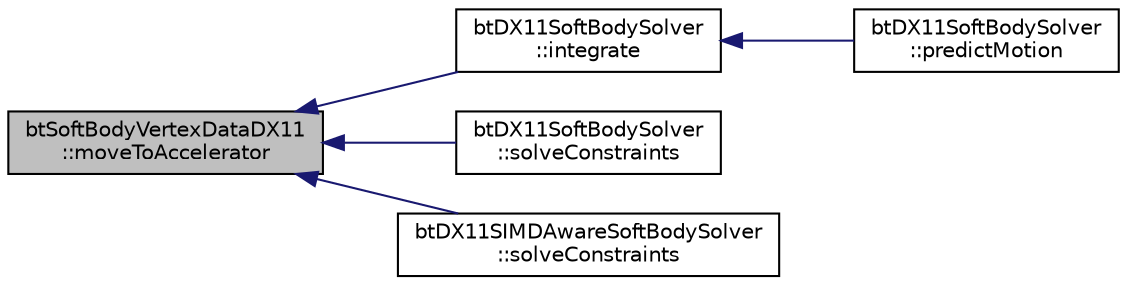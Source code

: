 digraph "btSoftBodyVertexDataDX11::moveToAccelerator"
{
  edge [fontname="Helvetica",fontsize="10",labelfontname="Helvetica",labelfontsize="10"];
  node [fontname="Helvetica",fontsize="10",shape=record];
  rankdir="LR";
  Node1 [label="btSoftBodyVertexDataDX11\l::moveToAccelerator",height=0.2,width=0.4,color="black", fillcolor="grey75", style="filled", fontcolor="black"];
  Node1 -> Node2 [dir="back",color="midnightblue",fontsize="10",style="solid"];
  Node2 [label="btDX11SoftBodySolver\l::integrate",height=0.2,width=0.4,color="black", fillcolor="white", style="filled",URL="$classbt_d_x11_soft_body_solver.html#a3daaaf85934fabb4c38ae0d32ec77678"];
  Node2 -> Node3 [dir="back",color="midnightblue",fontsize="10",style="solid"];
  Node3 [label="btDX11SoftBodySolver\l::predictMotion",height=0.2,width=0.4,color="black", fillcolor="white", style="filled",URL="$classbt_d_x11_soft_body_solver.html#a2565453dfc806f819746d7bc04a57a96"];
  Node1 -> Node4 [dir="back",color="midnightblue",fontsize="10",style="solid"];
  Node4 [label="btDX11SoftBodySolver\l::solveConstraints",height=0.2,width=0.4,color="black", fillcolor="white", style="filled",URL="$classbt_d_x11_soft_body_solver.html#ab6477819156cdc0f5850514683b77f08"];
  Node1 -> Node5 [dir="back",color="midnightblue",fontsize="10",style="solid"];
  Node5 [label="btDX11SIMDAwareSoftBodySolver\l::solveConstraints",height=0.2,width=0.4,color="black", fillcolor="white", style="filled",URL="$classbt_d_x11_s_i_m_d_aware_soft_body_solver.html#ae78972e067e72a8b5cb51ad05def50df"];
}
